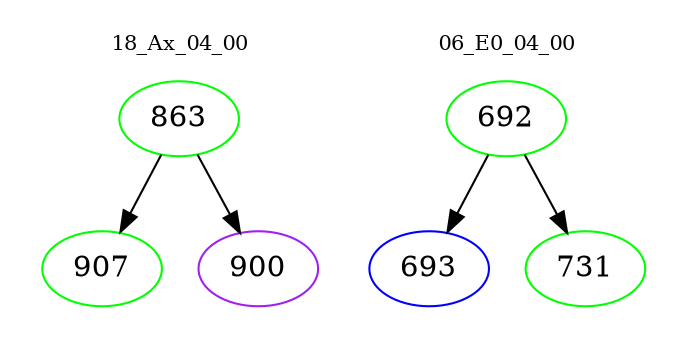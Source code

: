 digraph{
subgraph cluster_0 {
color = white
label = "18_Ax_04_00";
fontsize=10;
T0_863 [label="863", color="green"]
T0_863 -> T0_907 [color="black"]
T0_907 [label="907", color="green"]
T0_863 -> T0_900 [color="black"]
T0_900 [label="900", color="purple"]
}
subgraph cluster_1 {
color = white
label = "06_E0_04_00";
fontsize=10;
T1_692 [label="692", color="green"]
T1_692 -> T1_693 [color="black"]
T1_693 [label="693", color="blue"]
T1_692 -> T1_731 [color="black"]
T1_731 [label="731", color="green"]
}
}

